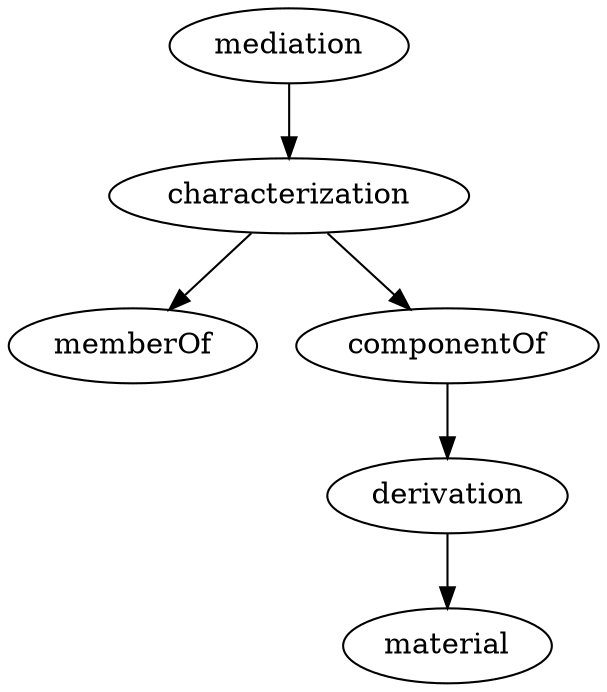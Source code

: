 strict digraph {
mediation;
characterization;
memberOf;
componentOf;
derivation;
material;
mediation -> characterization;
characterization -> memberOf;
characterization -> componentOf;
componentOf -> derivation;
derivation -> material;
}
